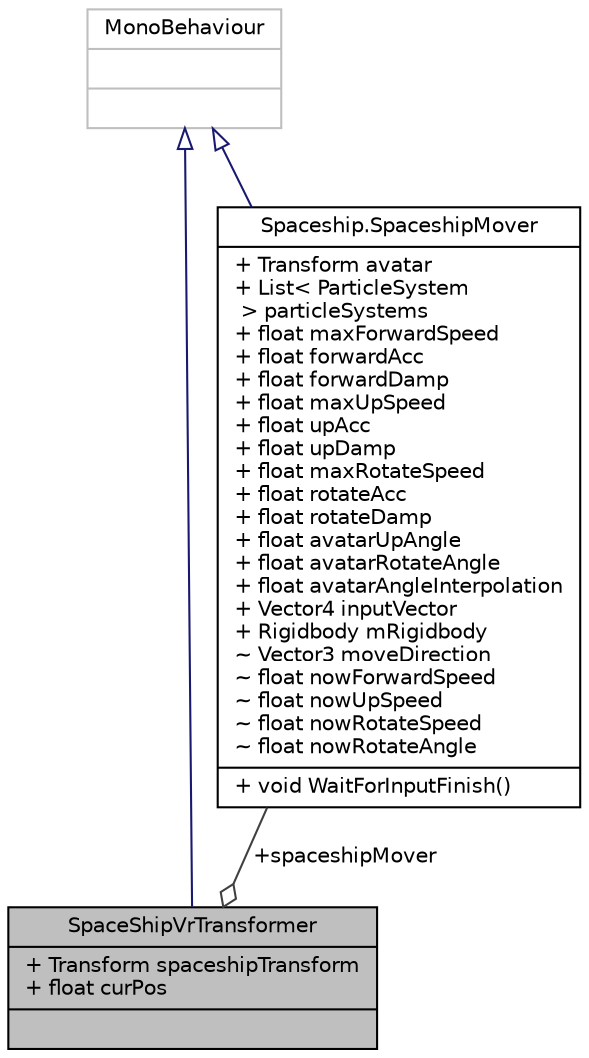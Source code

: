 digraph "SpaceShipVrTransformer"
{
 // INTERACTIVE_SVG=YES
 // LATEX_PDF_SIZE
  edge [fontname="Helvetica",fontsize="10",labelfontname="Helvetica",labelfontsize="10"];
  node [fontname="Helvetica",fontsize="10",shape=record];
  Node1 [label="{SpaceShipVrTransformer\n|+ Transform spaceshipTransform\l+ float curPos\l|}",height=0.2,width=0.4,color="black", fillcolor="grey75", style="filled", fontcolor="black",tooltip=" "];
  Node2 -> Node1 [dir="back",color="midnightblue",fontsize="10",style="solid",arrowtail="onormal",fontname="Helvetica"];
  Node2 [label="{MonoBehaviour\n||}",height=0.2,width=0.4,color="grey75", fillcolor="white", style="filled",tooltip=" "];
  Node3 -> Node1 [color="grey25",fontsize="10",style="solid",label=" +spaceshipMover" ,arrowhead="odiamond",fontname="Helvetica"];
  Node3 [label="{Spaceship.SpaceshipMover\n|+ Transform avatar\l+ List\< ParticleSystem\l \> particleSystems\l+ float maxForwardSpeed\l+ float forwardAcc\l+ float forwardDamp\l+ float maxUpSpeed\l+ float upAcc\l+ float upDamp\l+ float maxRotateSpeed\l+ float rotateAcc\l+ float rotateDamp\l+ float avatarUpAngle\l+ float avatarRotateAngle\l+ float avatarAngleInterpolation\l+ Vector4 inputVector\l+ Rigidbody mRigidbody\l~ Vector3 moveDirection\l~ float nowForwardSpeed\l~ float nowUpSpeed\l~ float nowRotateSpeed\l~ float nowRotateAngle\l|+ void WaitForInputFinish()\l}",height=0.2,width=0.4,color="black", fillcolor="white", style="filled",URL="$class_spaceship_1_1_spaceship_mover.html",tooltip=" "];
  Node2 -> Node3 [dir="back",color="midnightblue",fontsize="10",style="solid",arrowtail="onormal",fontname="Helvetica"];
}
